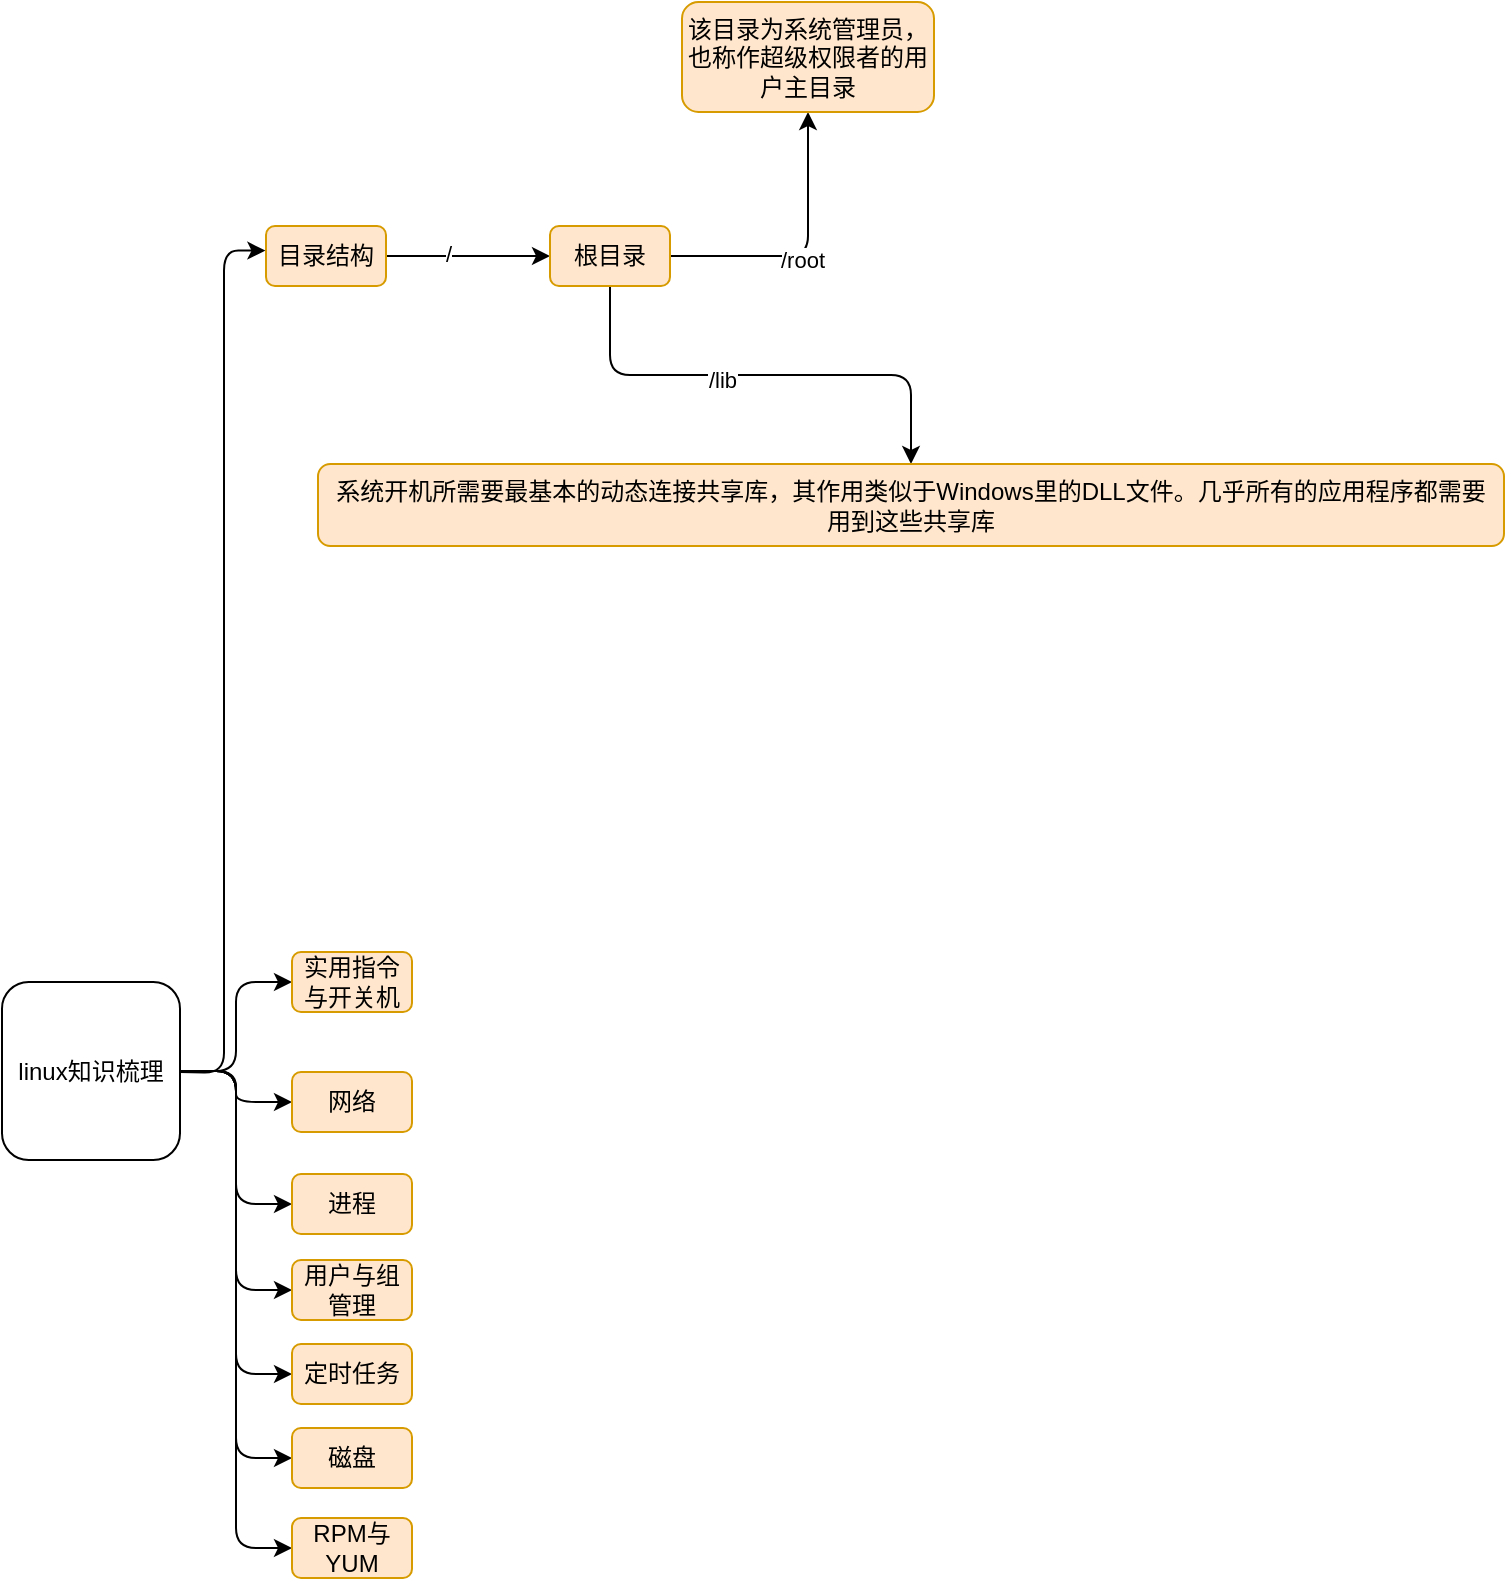 <mxfile version="24.8.6">
  <diagram name="第 1 页" id="q6HiDoMOUTd5LAEGEgPX">
    <mxGraphModel dx="1039" dy="1124" grid="0" gridSize="10" guides="1" tooltips="1" connect="1" arrows="1" fold="1" page="0" pageScale="1" pageWidth="827" pageHeight="1169" math="0" shadow="0">
      <root>
        <mxCell id="0" />
        <mxCell id="1" parent="0" />
        <mxCell id="VQppUx2D1PjsJDlK34uk-10" value="" style="edgeStyle=orthogonalEdgeStyle;rounded=1;orthogonalLoop=1;jettySize=auto;html=1;" parent="1" source="VQppUx2D1PjsJDlK34uk-1" target="VQppUx2D1PjsJDlK34uk-9" edge="1">
          <mxGeometry relative="1" as="geometry" />
        </mxCell>
        <mxCell id="VQppUx2D1PjsJDlK34uk-28" style="edgeStyle=orthogonalEdgeStyle;rounded=1;orthogonalLoop=1;jettySize=auto;html=1;" parent="1" source="VQppUx2D1PjsJDlK34uk-1" target="VQppUx2D1PjsJDlK34uk-11" edge="1">
          <mxGeometry relative="1" as="geometry" />
        </mxCell>
        <mxCell id="VQppUx2D1PjsJDlK34uk-29" style="edgeStyle=orthogonalEdgeStyle;rounded=1;orthogonalLoop=1;jettySize=auto;html=1;entryX=0;entryY=0.5;entryDx=0;entryDy=0;" parent="1" source="VQppUx2D1PjsJDlK34uk-1" target="VQppUx2D1PjsJDlK34uk-17" edge="1">
          <mxGeometry relative="1" as="geometry" />
        </mxCell>
        <mxCell id="3OuFwvBG6yCisxhikuSK-5" style="edgeStyle=orthogonalEdgeStyle;rounded=1;orthogonalLoop=1;jettySize=auto;html=1;entryX=0;entryY=0.5;entryDx=0;entryDy=0;" edge="1" parent="1" source="VQppUx2D1PjsJDlK34uk-1" target="9HyWljI0tX69tsqAslQo-4">
          <mxGeometry relative="1" as="geometry" />
        </mxCell>
        <mxCell id="3OuFwvBG6yCisxhikuSK-6" style="edgeStyle=orthogonalEdgeStyle;rounded=1;orthogonalLoop=1;jettySize=auto;html=1;entryX=0;entryY=0.5;entryDx=0;entryDy=0;" edge="1" parent="1" source="VQppUx2D1PjsJDlK34uk-1" target="9HyWljI0tX69tsqAslQo-5">
          <mxGeometry relative="1" as="geometry" />
        </mxCell>
        <mxCell id="3OuFwvBG6yCisxhikuSK-7" style="edgeStyle=orthogonalEdgeStyle;rounded=1;orthogonalLoop=1;jettySize=auto;html=1;entryX=0;entryY=0.5;entryDx=0;entryDy=0;" edge="1" parent="1" source="VQppUx2D1PjsJDlK34uk-1" target="3OuFwvBG6yCisxhikuSK-1">
          <mxGeometry relative="1" as="geometry" />
        </mxCell>
        <mxCell id="3OuFwvBG6yCisxhikuSK-9" style="edgeStyle=orthogonalEdgeStyle;rounded=1;orthogonalLoop=1;jettySize=auto;html=1;entryX=0;entryY=0.5;entryDx=0;entryDy=0;" edge="1" parent="1" source="VQppUx2D1PjsJDlK34uk-1" target="3OuFwvBG6yCisxhikuSK-8">
          <mxGeometry relative="1" as="geometry" />
        </mxCell>
        <mxCell id="VQppUx2D1PjsJDlK34uk-1" value="linux知识梳理" style="whiteSpace=wrap;html=1;aspect=fixed;rounded=1;" parent="1" vertex="1">
          <mxGeometry x="-94" y="201" width="89" height="89" as="geometry" />
        </mxCell>
        <mxCell id="VQppUx2D1PjsJDlK34uk-9" value="实用指令与开关机" style="text;html=1;align=center;verticalAlign=middle;whiteSpace=wrap;rounded=1;fillColor=#ffe6cc;strokeColor=#d79b00;" parent="1" vertex="1">
          <mxGeometry x="51" y="186" width="60" height="30" as="geometry" />
        </mxCell>
        <mxCell id="VQppUx2D1PjsJDlK34uk-11" value="网络" style="text;html=1;align=center;verticalAlign=middle;whiteSpace=wrap;rounded=1;fillColor=#ffe6cc;strokeColor=#d79b00;" parent="1" vertex="1">
          <mxGeometry x="51" y="246" width="60" height="30" as="geometry" />
        </mxCell>
        <mxCell id="VQppUx2D1PjsJDlK34uk-17" value="进程" style="text;html=1;align=center;verticalAlign=middle;whiteSpace=wrap;rounded=1;fillColor=#ffe6cc;strokeColor=#d79b00;" parent="1" vertex="1">
          <mxGeometry x="51" y="297" width="60" height="30" as="geometry" />
        </mxCell>
        <mxCell id="9HyWljI0tX69tsqAslQo-4" value="用户与组管理" style="text;html=1;align=center;verticalAlign=middle;whiteSpace=wrap;rounded=1;fillColor=#ffe6cc;strokeColor=#d79b00;" parent="1" vertex="1">
          <mxGeometry x="51" y="340" width="60" height="30" as="geometry" />
        </mxCell>
        <mxCell id="9HyWljI0tX69tsqAslQo-5" value="定时任务" style="text;html=1;align=center;verticalAlign=middle;whiteSpace=wrap;rounded=1;fillColor=#ffe6cc;strokeColor=#d79b00;" parent="1" vertex="1">
          <mxGeometry x="51" y="382" width="60" height="30" as="geometry" />
        </mxCell>
        <mxCell id="3OuFwvBG6yCisxhikuSK-1" value="磁盘" style="text;html=1;align=center;verticalAlign=middle;whiteSpace=wrap;rounded=1;fillColor=#ffe6cc;strokeColor=#d79b00;" vertex="1" parent="1">
          <mxGeometry x="51" y="424" width="60" height="30" as="geometry" />
        </mxCell>
        <mxCell id="3OuFwvBG6yCisxhikuSK-13" value="" style="edgeStyle=orthogonalEdgeStyle;rounded=1;orthogonalLoop=1;jettySize=auto;html=1;" edge="1" parent="1" source="3OuFwvBG6yCisxhikuSK-2" target="3OuFwvBG6yCisxhikuSK-12">
          <mxGeometry relative="1" as="geometry" />
        </mxCell>
        <mxCell id="3OuFwvBG6yCisxhikuSK-14" value="/" style="edgeLabel;html=1;align=center;verticalAlign=middle;resizable=0;points=[];rounded=1;" vertex="1" connectable="0" parent="3OuFwvBG6yCisxhikuSK-13">
          <mxGeometry x="-0.26" y="1" relative="1" as="geometry">
            <mxPoint as="offset" />
          </mxGeometry>
        </mxCell>
        <mxCell id="3OuFwvBG6yCisxhikuSK-2" value="目录结构" style="text;html=1;align=center;verticalAlign=middle;whiteSpace=wrap;rounded=1;fillColor=#ffe6cc;strokeColor=#d79b00;" vertex="1" parent="1">
          <mxGeometry x="38" y="-177" width="60" height="30" as="geometry" />
        </mxCell>
        <mxCell id="3OuFwvBG6yCisxhikuSK-3" style="edgeStyle=orthogonalEdgeStyle;rounded=1;orthogonalLoop=1;jettySize=auto;html=1;entryX=-0.005;entryY=0.41;entryDx=0;entryDy=0;entryPerimeter=0;" edge="1" parent="1" target="3OuFwvBG6yCisxhikuSK-2">
          <mxGeometry relative="1" as="geometry">
            <mxPoint x="-5" y="246" as="sourcePoint" />
          </mxGeometry>
        </mxCell>
        <mxCell id="3OuFwvBG6yCisxhikuSK-8" value="RPM与YUM" style="text;html=1;align=center;verticalAlign=middle;whiteSpace=wrap;rounded=1;fillColor=#ffe6cc;strokeColor=#d79b00;" vertex="1" parent="1">
          <mxGeometry x="51" y="469" width="60" height="30" as="geometry" />
        </mxCell>
        <mxCell id="3OuFwvBG6yCisxhikuSK-16" value="" style="edgeStyle=orthogonalEdgeStyle;rounded=1;orthogonalLoop=1;jettySize=auto;html=1;" edge="1" parent="1" source="3OuFwvBG6yCisxhikuSK-12" target="3OuFwvBG6yCisxhikuSK-15">
          <mxGeometry relative="1" as="geometry" />
        </mxCell>
        <mxCell id="3OuFwvBG6yCisxhikuSK-17" value="/root" style="edgeLabel;html=1;align=center;verticalAlign=middle;resizable=0;points=[];rounded=1;" vertex="1" connectable="0" parent="3OuFwvBG6yCisxhikuSK-16">
          <mxGeometry x="-0.07" y="-2" relative="1" as="geometry">
            <mxPoint as="offset" />
          </mxGeometry>
        </mxCell>
        <mxCell id="3OuFwvBG6yCisxhikuSK-19" value="" style="edgeStyle=orthogonalEdgeStyle;rounded=1;orthogonalLoop=1;jettySize=auto;html=1;" edge="1" parent="1" source="3OuFwvBG6yCisxhikuSK-12" target="3OuFwvBG6yCisxhikuSK-18">
          <mxGeometry relative="1" as="geometry" />
        </mxCell>
        <mxCell id="3OuFwvBG6yCisxhikuSK-20" value="/lib" style="edgeLabel;html=1;align=center;verticalAlign=middle;resizable=0;points=[];rounded=1;" vertex="1" connectable="0" parent="3OuFwvBG6yCisxhikuSK-19">
          <mxGeometry x="-0.163" y="-2" relative="1" as="geometry">
            <mxPoint as="offset" />
          </mxGeometry>
        </mxCell>
        <mxCell id="3OuFwvBG6yCisxhikuSK-12" value="根目录" style="text;html=1;align=center;verticalAlign=middle;whiteSpace=wrap;rounded=1;fillColor=#ffe6cc;strokeColor=#d79b00;" vertex="1" parent="1">
          <mxGeometry x="180" y="-177" width="60" height="30" as="geometry" />
        </mxCell>
        <mxCell id="3OuFwvBG6yCisxhikuSK-15" value="该目录为系统管理员，也称作超级权限者的用户主目录" style="text;html=1;align=center;verticalAlign=middle;whiteSpace=wrap;rounded=1;fillColor=#ffe6cc;strokeColor=#d79b00;" vertex="1" parent="1">
          <mxGeometry x="246" y="-289" width="126" height="55" as="geometry" />
        </mxCell>
        <mxCell id="3OuFwvBG6yCisxhikuSK-18" value="系统开机所需要最基本的动态连接共享库，其作用类似于Windows里的DLL文件。几乎所有的应用程序都需要&lt;br/&gt;用到这些共享库" style="text;html=1;align=center;verticalAlign=middle;whiteSpace=wrap;rounded=1;fillColor=#ffe6cc;strokeColor=#d79b00;" vertex="1" parent="1">
          <mxGeometry x="64" y="-58" width="593" height="41" as="geometry" />
        </mxCell>
      </root>
    </mxGraphModel>
  </diagram>
</mxfile>
